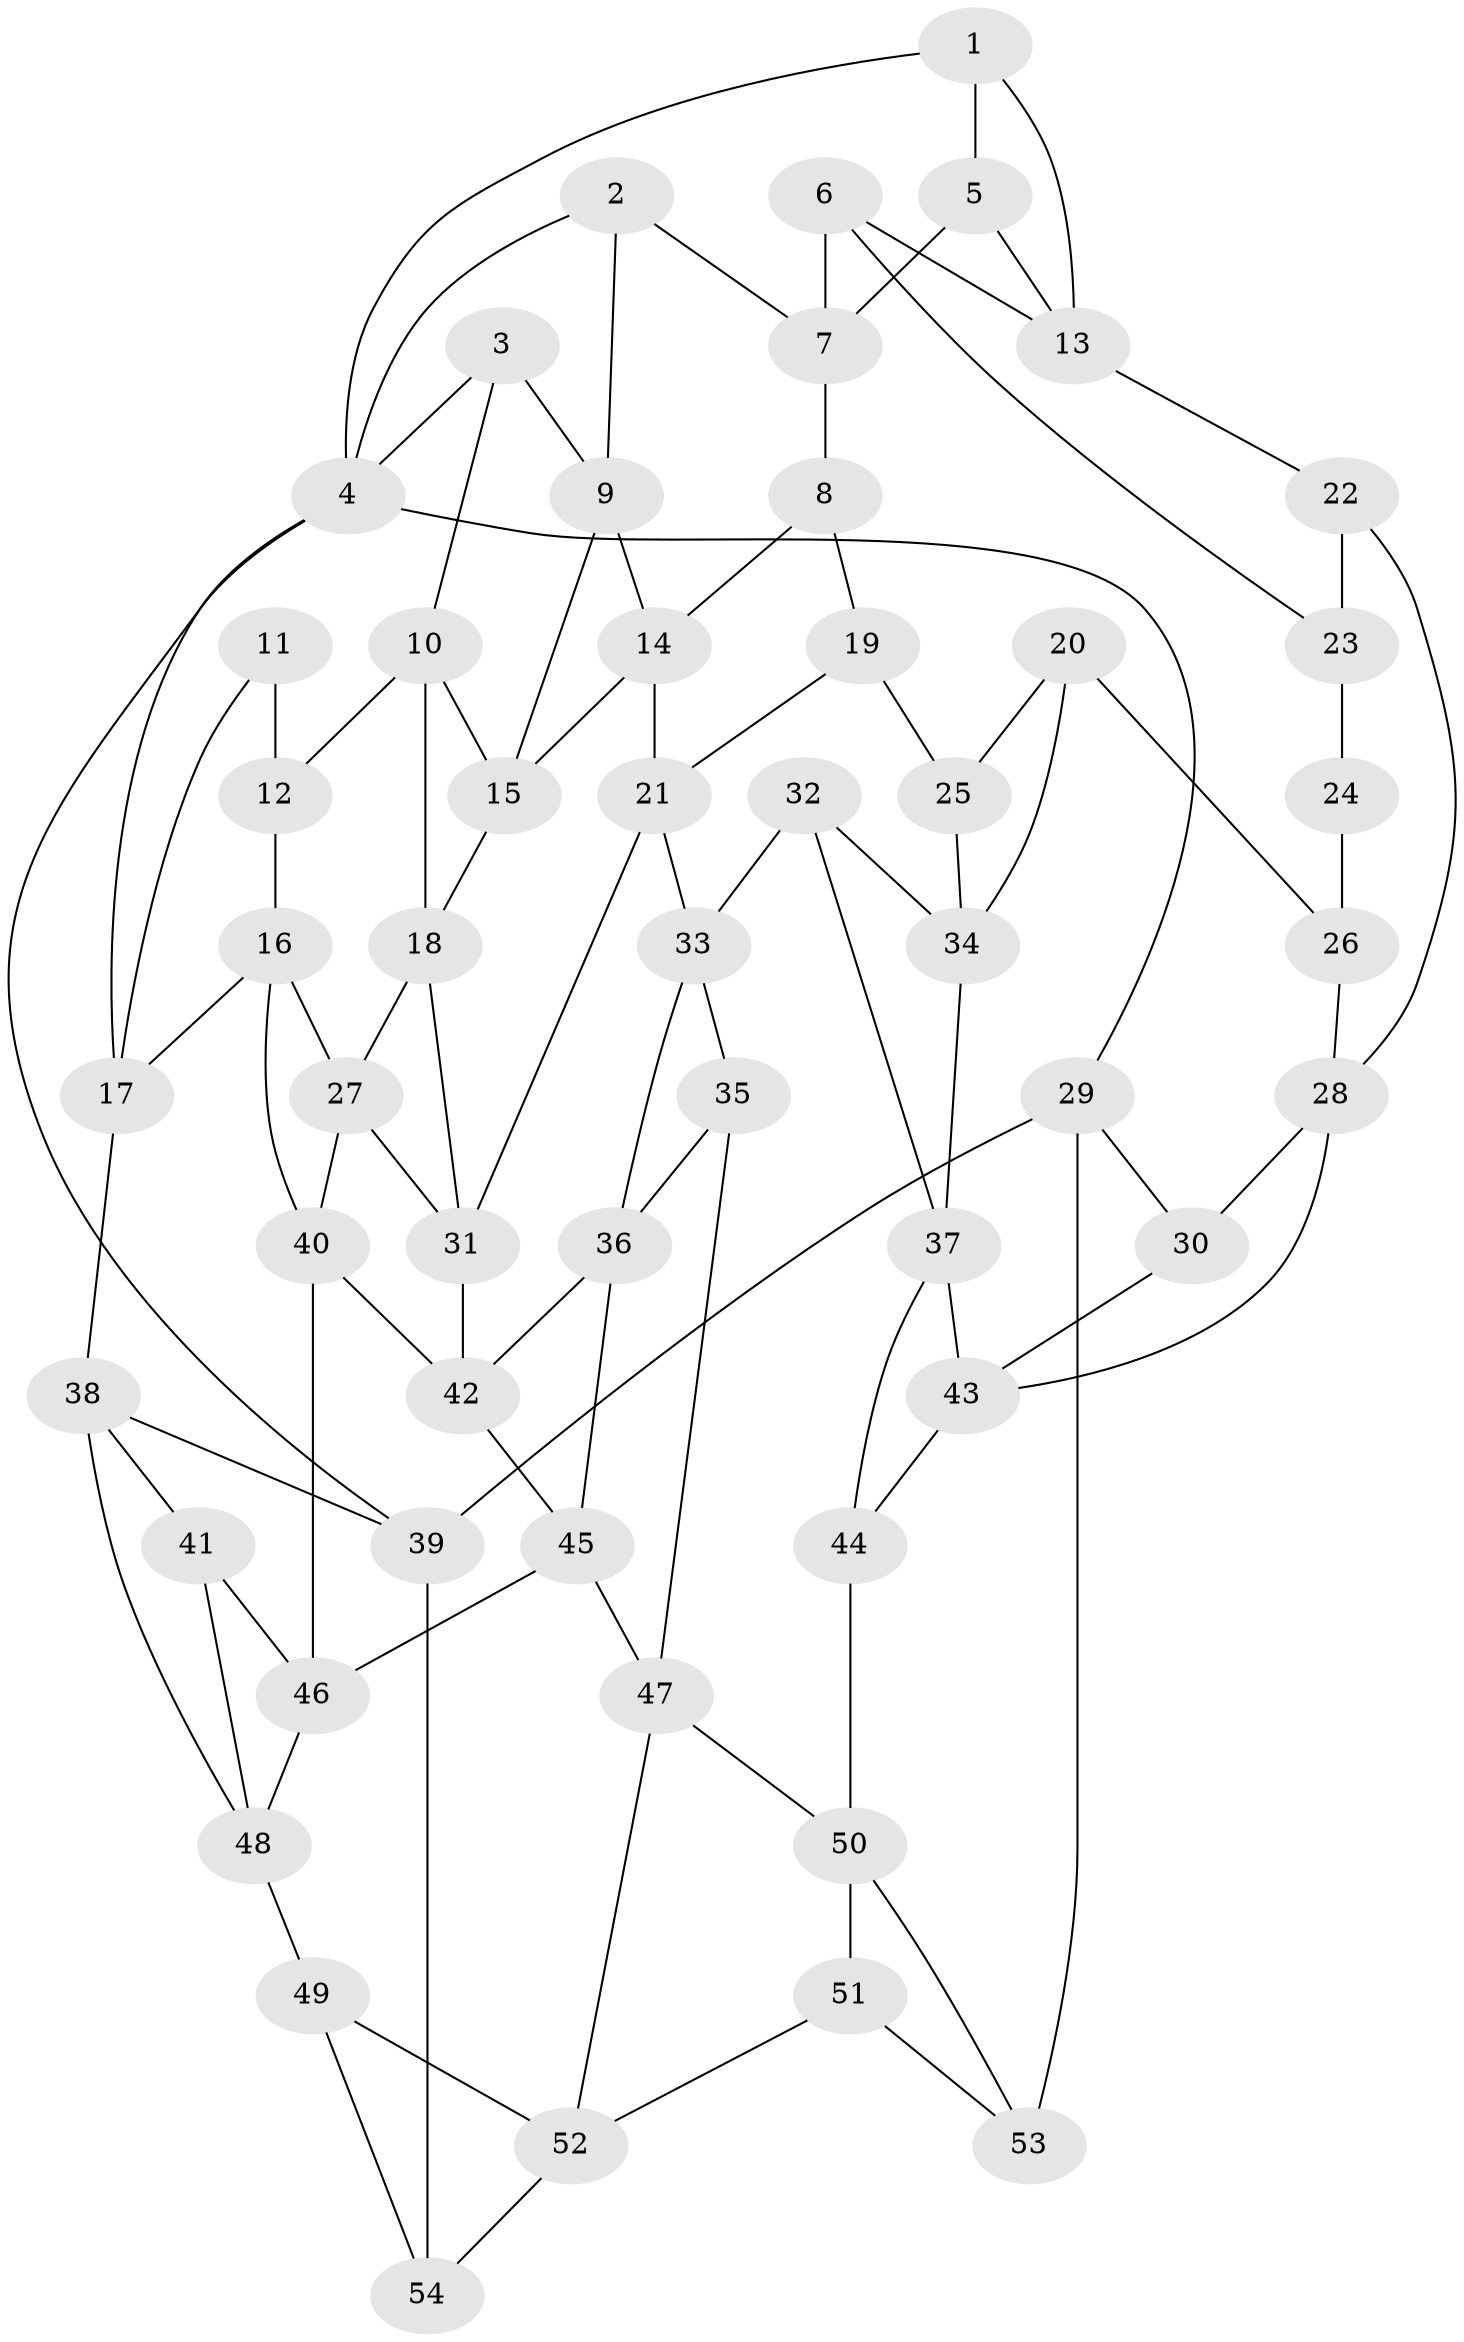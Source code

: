 // original degree distribution, {3: 0.027777777777777776, 5: 0.5462962962962963, 6: 0.21296296296296297, 4: 0.21296296296296297}
// Generated by graph-tools (version 1.1) at 2025/03/03/09/25 03:03:17]
// undirected, 54 vertices, 96 edges
graph export_dot {
graph [start="1"]
  node [color=gray90,style=filled];
  1;
  2;
  3;
  4;
  5;
  6;
  7;
  8;
  9;
  10;
  11;
  12;
  13;
  14;
  15;
  16;
  17;
  18;
  19;
  20;
  21;
  22;
  23;
  24;
  25;
  26;
  27;
  28;
  29;
  30;
  31;
  32;
  33;
  34;
  35;
  36;
  37;
  38;
  39;
  40;
  41;
  42;
  43;
  44;
  45;
  46;
  47;
  48;
  49;
  50;
  51;
  52;
  53;
  54;
  1 -- 4 [weight=1.0];
  1 -- 5 [weight=1.0];
  1 -- 13 [weight=1.0];
  2 -- 4 [weight=1.0];
  2 -- 7 [weight=1.0];
  2 -- 9 [weight=1.0];
  3 -- 4 [weight=1.0];
  3 -- 9 [weight=1.0];
  3 -- 10 [weight=1.0];
  4 -- 17 [weight=1.0];
  4 -- 29 [weight=1.0];
  4 -- 39 [weight=1.0];
  5 -- 7 [weight=1.0];
  5 -- 13 [weight=1.0];
  6 -- 7 [weight=1.0];
  6 -- 13 [weight=1.0];
  6 -- 23 [weight=1.0];
  7 -- 8 [weight=1.0];
  8 -- 14 [weight=1.0];
  8 -- 19 [weight=1.0];
  9 -- 14 [weight=1.0];
  9 -- 15 [weight=1.0];
  10 -- 12 [weight=1.0];
  10 -- 15 [weight=1.0];
  10 -- 18 [weight=1.0];
  11 -- 12 [weight=2.0];
  11 -- 17 [weight=1.0];
  12 -- 16 [weight=1.0];
  13 -- 22 [weight=1.0];
  14 -- 15 [weight=1.0];
  14 -- 21 [weight=1.0];
  15 -- 18 [weight=1.0];
  16 -- 17 [weight=1.0];
  16 -- 27 [weight=1.0];
  16 -- 40 [weight=1.0];
  17 -- 38 [weight=1.0];
  18 -- 27 [weight=1.0];
  18 -- 31 [weight=1.0];
  19 -- 21 [weight=1.0];
  19 -- 25 [weight=2.0];
  20 -- 25 [weight=1.0];
  20 -- 26 [weight=1.0];
  20 -- 34 [weight=1.0];
  21 -- 31 [weight=1.0];
  21 -- 33 [weight=1.0];
  22 -- 23 [weight=1.0];
  22 -- 28 [weight=1.0];
  23 -- 24 [weight=2.0];
  24 -- 26 [weight=2.0];
  25 -- 34 [weight=1.0];
  26 -- 28 [weight=1.0];
  27 -- 31 [weight=1.0];
  27 -- 40 [weight=1.0];
  28 -- 30 [weight=1.0];
  28 -- 43 [weight=1.0];
  29 -- 30 [weight=1.0];
  29 -- 39 [weight=1.0];
  29 -- 53 [weight=2.0];
  30 -- 43 [weight=1.0];
  31 -- 42 [weight=1.0];
  32 -- 33 [weight=1.0];
  32 -- 34 [weight=1.0];
  32 -- 37 [weight=1.0];
  33 -- 35 [weight=1.0];
  33 -- 36 [weight=1.0];
  34 -- 37 [weight=1.0];
  35 -- 36 [weight=1.0];
  35 -- 47 [weight=1.0];
  36 -- 42 [weight=1.0];
  36 -- 45 [weight=1.0];
  37 -- 43 [weight=1.0];
  37 -- 44 [weight=1.0];
  38 -- 39 [weight=1.0];
  38 -- 41 [weight=1.0];
  38 -- 48 [weight=1.0];
  39 -- 54 [weight=2.0];
  40 -- 42 [weight=1.0];
  40 -- 46 [weight=1.0];
  41 -- 46 [weight=1.0];
  41 -- 48 [weight=1.0];
  42 -- 45 [weight=1.0];
  43 -- 44 [weight=1.0];
  44 -- 50 [weight=1.0];
  45 -- 46 [weight=1.0];
  45 -- 47 [weight=1.0];
  46 -- 48 [weight=1.0];
  47 -- 50 [weight=1.0];
  47 -- 52 [weight=1.0];
  48 -- 49 [weight=1.0];
  49 -- 52 [weight=1.0];
  49 -- 54 [weight=1.0];
  50 -- 51 [weight=1.0];
  50 -- 53 [weight=1.0];
  51 -- 52 [weight=1.0];
  51 -- 53 [weight=1.0];
  52 -- 54 [weight=1.0];
}
